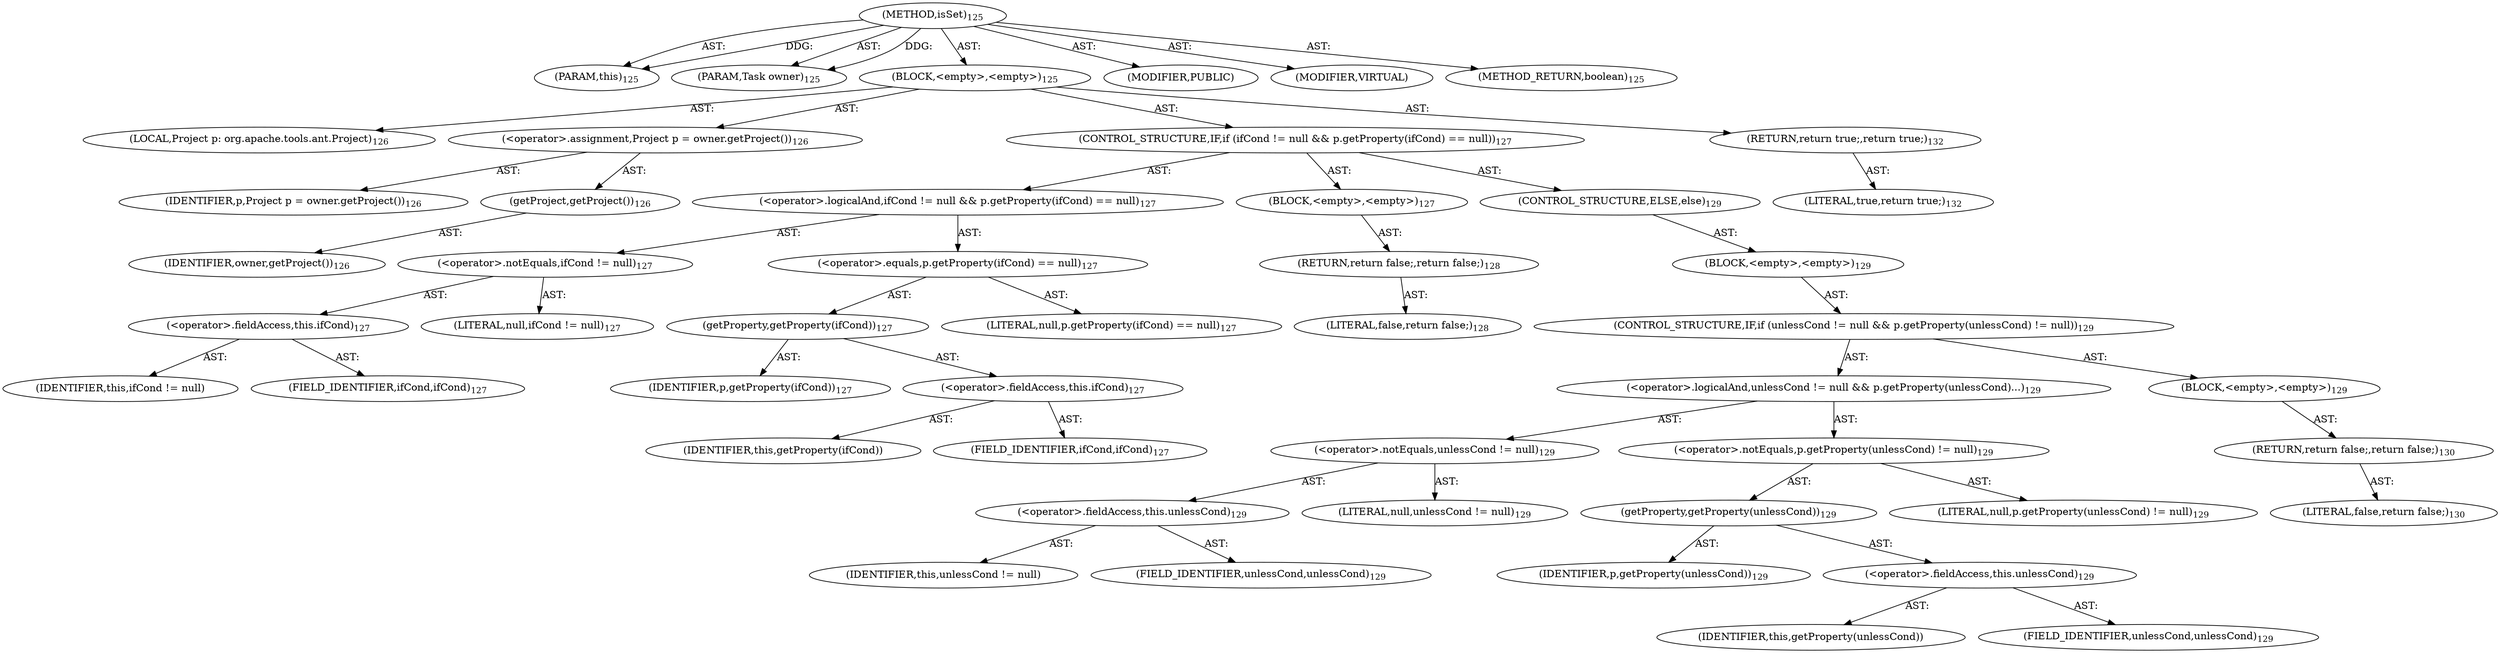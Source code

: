 digraph "isSet" {  
"111669149701" [label = <(METHOD,isSet)<SUB>125</SUB>> ]
"115964117001" [label = <(PARAM,this)<SUB>125</SUB>> ]
"115964117002" [label = <(PARAM,Task owner)<SUB>125</SUB>> ]
"25769803784" [label = <(BLOCK,&lt;empty&gt;,&lt;empty&gt;)<SUB>125</SUB>> ]
"94489280513" [label = <(LOCAL,Project p: org.apache.tools.ant.Project)<SUB>126</SUB>> ]
"30064771089" [label = <(&lt;operator&gt;.assignment,Project p = owner.getProject())<SUB>126</SUB>> ]
"68719476751" [label = <(IDENTIFIER,p,Project p = owner.getProject())<SUB>126</SUB>> ]
"30064771090" [label = <(getProject,getProject())<SUB>126</SUB>> ]
"68719476752" [label = <(IDENTIFIER,owner,getProject())<SUB>126</SUB>> ]
"47244640258" [label = <(CONTROL_STRUCTURE,IF,if (ifCond != null &amp;&amp; p.getProperty(ifCond) == null))<SUB>127</SUB>> ]
"30064771091" [label = <(&lt;operator&gt;.logicalAnd,ifCond != null &amp;&amp; p.getProperty(ifCond) == null)<SUB>127</SUB>> ]
"30064771092" [label = <(&lt;operator&gt;.notEquals,ifCond != null)<SUB>127</SUB>> ]
"30064771093" [label = <(&lt;operator&gt;.fieldAccess,this.ifCond)<SUB>127</SUB>> ]
"68719476753" [label = <(IDENTIFIER,this,ifCond != null)> ]
"55834574854" [label = <(FIELD_IDENTIFIER,ifCond,ifCond)<SUB>127</SUB>> ]
"90194313219" [label = <(LITERAL,null,ifCond != null)<SUB>127</SUB>> ]
"30064771094" [label = <(&lt;operator&gt;.equals,p.getProperty(ifCond) == null)<SUB>127</SUB>> ]
"30064771095" [label = <(getProperty,getProperty(ifCond))<SUB>127</SUB>> ]
"68719476754" [label = <(IDENTIFIER,p,getProperty(ifCond))<SUB>127</SUB>> ]
"30064771096" [label = <(&lt;operator&gt;.fieldAccess,this.ifCond)<SUB>127</SUB>> ]
"68719476755" [label = <(IDENTIFIER,this,getProperty(ifCond))> ]
"55834574855" [label = <(FIELD_IDENTIFIER,ifCond,ifCond)<SUB>127</SUB>> ]
"90194313220" [label = <(LITERAL,null,p.getProperty(ifCond) == null)<SUB>127</SUB>> ]
"25769803785" [label = <(BLOCK,&lt;empty&gt;,&lt;empty&gt;)<SUB>127</SUB>> ]
"146028888067" [label = <(RETURN,return false;,return false;)<SUB>128</SUB>> ]
"90194313221" [label = <(LITERAL,false,return false;)<SUB>128</SUB>> ]
"47244640259" [label = <(CONTROL_STRUCTURE,ELSE,else)<SUB>129</SUB>> ]
"25769803786" [label = <(BLOCK,&lt;empty&gt;,&lt;empty&gt;)<SUB>129</SUB>> ]
"47244640260" [label = <(CONTROL_STRUCTURE,IF,if (unlessCond != null &amp;&amp; p.getProperty(unlessCond) != null))<SUB>129</SUB>> ]
"30064771097" [label = <(&lt;operator&gt;.logicalAnd,unlessCond != null &amp;&amp; p.getProperty(unlessCond)...)<SUB>129</SUB>> ]
"30064771098" [label = <(&lt;operator&gt;.notEquals,unlessCond != null)<SUB>129</SUB>> ]
"30064771099" [label = <(&lt;operator&gt;.fieldAccess,this.unlessCond)<SUB>129</SUB>> ]
"68719476756" [label = <(IDENTIFIER,this,unlessCond != null)> ]
"55834574856" [label = <(FIELD_IDENTIFIER,unlessCond,unlessCond)<SUB>129</SUB>> ]
"90194313222" [label = <(LITERAL,null,unlessCond != null)<SUB>129</SUB>> ]
"30064771100" [label = <(&lt;operator&gt;.notEquals,p.getProperty(unlessCond) != null)<SUB>129</SUB>> ]
"30064771101" [label = <(getProperty,getProperty(unlessCond))<SUB>129</SUB>> ]
"68719476757" [label = <(IDENTIFIER,p,getProperty(unlessCond))<SUB>129</SUB>> ]
"30064771102" [label = <(&lt;operator&gt;.fieldAccess,this.unlessCond)<SUB>129</SUB>> ]
"68719476758" [label = <(IDENTIFIER,this,getProperty(unlessCond))> ]
"55834574857" [label = <(FIELD_IDENTIFIER,unlessCond,unlessCond)<SUB>129</SUB>> ]
"90194313223" [label = <(LITERAL,null,p.getProperty(unlessCond) != null)<SUB>129</SUB>> ]
"25769803787" [label = <(BLOCK,&lt;empty&gt;,&lt;empty&gt;)<SUB>129</SUB>> ]
"146028888068" [label = <(RETURN,return false;,return false;)<SUB>130</SUB>> ]
"90194313224" [label = <(LITERAL,false,return false;)<SUB>130</SUB>> ]
"146028888069" [label = <(RETURN,return true;,return true;)<SUB>132</SUB>> ]
"90194313225" [label = <(LITERAL,true,return true;)<SUB>132</SUB>> ]
"133143986189" [label = <(MODIFIER,PUBLIC)> ]
"133143986190" [label = <(MODIFIER,VIRTUAL)> ]
"128849018885" [label = <(METHOD_RETURN,boolean)<SUB>125</SUB>> ]
  "111669149701" -> "115964117001"  [ label = "AST: "] 
  "111669149701" -> "115964117002"  [ label = "AST: "] 
  "111669149701" -> "25769803784"  [ label = "AST: "] 
  "111669149701" -> "133143986189"  [ label = "AST: "] 
  "111669149701" -> "133143986190"  [ label = "AST: "] 
  "111669149701" -> "128849018885"  [ label = "AST: "] 
  "25769803784" -> "94489280513"  [ label = "AST: "] 
  "25769803784" -> "30064771089"  [ label = "AST: "] 
  "25769803784" -> "47244640258"  [ label = "AST: "] 
  "25769803784" -> "146028888069"  [ label = "AST: "] 
  "30064771089" -> "68719476751"  [ label = "AST: "] 
  "30064771089" -> "30064771090"  [ label = "AST: "] 
  "30064771090" -> "68719476752"  [ label = "AST: "] 
  "47244640258" -> "30064771091"  [ label = "AST: "] 
  "47244640258" -> "25769803785"  [ label = "AST: "] 
  "47244640258" -> "47244640259"  [ label = "AST: "] 
  "30064771091" -> "30064771092"  [ label = "AST: "] 
  "30064771091" -> "30064771094"  [ label = "AST: "] 
  "30064771092" -> "30064771093"  [ label = "AST: "] 
  "30064771092" -> "90194313219"  [ label = "AST: "] 
  "30064771093" -> "68719476753"  [ label = "AST: "] 
  "30064771093" -> "55834574854"  [ label = "AST: "] 
  "30064771094" -> "30064771095"  [ label = "AST: "] 
  "30064771094" -> "90194313220"  [ label = "AST: "] 
  "30064771095" -> "68719476754"  [ label = "AST: "] 
  "30064771095" -> "30064771096"  [ label = "AST: "] 
  "30064771096" -> "68719476755"  [ label = "AST: "] 
  "30064771096" -> "55834574855"  [ label = "AST: "] 
  "25769803785" -> "146028888067"  [ label = "AST: "] 
  "146028888067" -> "90194313221"  [ label = "AST: "] 
  "47244640259" -> "25769803786"  [ label = "AST: "] 
  "25769803786" -> "47244640260"  [ label = "AST: "] 
  "47244640260" -> "30064771097"  [ label = "AST: "] 
  "47244640260" -> "25769803787"  [ label = "AST: "] 
  "30064771097" -> "30064771098"  [ label = "AST: "] 
  "30064771097" -> "30064771100"  [ label = "AST: "] 
  "30064771098" -> "30064771099"  [ label = "AST: "] 
  "30064771098" -> "90194313222"  [ label = "AST: "] 
  "30064771099" -> "68719476756"  [ label = "AST: "] 
  "30064771099" -> "55834574856"  [ label = "AST: "] 
  "30064771100" -> "30064771101"  [ label = "AST: "] 
  "30064771100" -> "90194313223"  [ label = "AST: "] 
  "30064771101" -> "68719476757"  [ label = "AST: "] 
  "30064771101" -> "30064771102"  [ label = "AST: "] 
  "30064771102" -> "68719476758"  [ label = "AST: "] 
  "30064771102" -> "55834574857"  [ label = "AST: "] 
  "25769803787" -> "146028888068"  [ label = "AST: "] 
  "146028888068" -> "90194313224"  [ label = "AST: "] 
  "146028888069" -> "90194313225"  [ label = "AST: "] 
  "111669149701" -> "115964117001"  [ label = "DDG: "] 
  "111669149701" -> "115964117002"  [ label = "DDG: "] 
}
